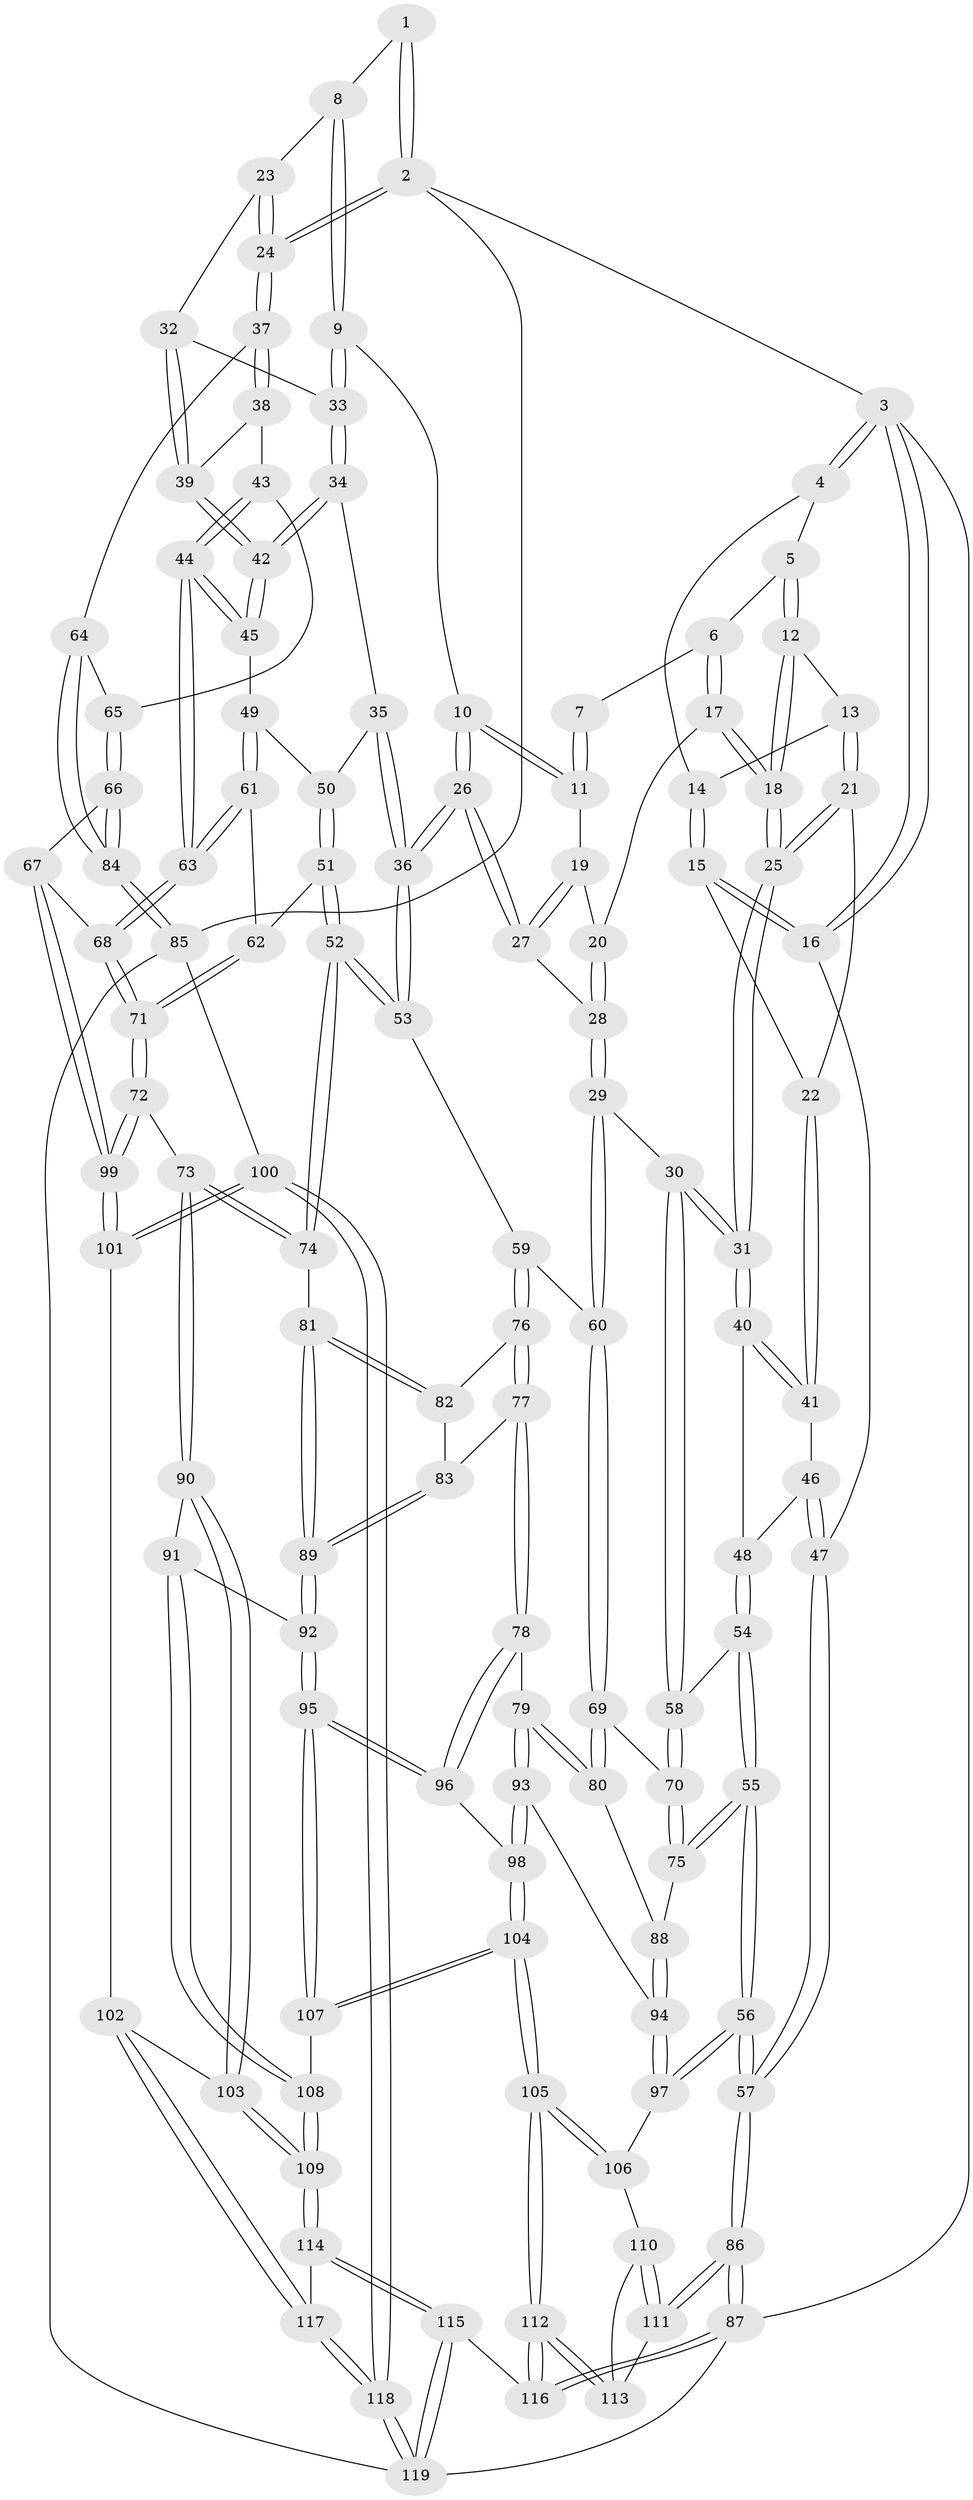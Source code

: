 // Generated by graph-tools (version 1.1) at 2025/50/03/09/25 03:50:59]
// undirected, 119 vertices, 294 edges
graph export_dot {
graph [start="1"]
  node [color=gray90,style=filled];
  1 [pos="+0.6379714655251907+0"];
  2 [pos="+1+0"];
  3 [pos="+0+0"];
  4 [pos="+0.09279364123736106+0"];
  5 [pos="+0.3145772092463922+0"];
  6 [pos="+0.3249077903849514+0"];
  7 [pos="+0.4426618336693306+0"];
  8 [pos="+0.6658725632975107+0"];
  9 [pos="+0.6055332890813069+0.13203075963112437"];
  10 [pos="+0.5780629094823546+0.14542905400006606"];
  11 [pos="+0.484795126630495+0.05649947323439609"];
  12 [pos="+0.17014434830212044+0.06235481278308995"];
  13 [pos="+0.12688406392334675+0.06373988678291177"];
  14 [pos="+0.09528078568982952+0.035978150675153885"];
  15 [pos="+0+0.15969976587129914"];
  16 [pos="+0+0.12247539525313662"];
  17 [pos="+0.31363807750022554+0.09869733276301167"];
  18 [pos="+0.20899470402760564+0.14759674227469244"];
  19 [pos="+0.44537123597778644+0.10464578873441162"];
  20 [pos="+0.3181826296682921+0.10385882922153966"];
  21 [pos="+0.09601127754567837+0.18368109971648558"];
  22 [pos="+0+0.17398072299046297"];
  23 [pos="+0.7972728131289446+0.12171035611323712"];
  24 [pos="+1+0"];
  25 [pos="+0.1617260931809158+0.20783943790453863"];
  26 [pos="+0.4957438027393275+0.278004372600968"];
  27 [pos="+0.47189695941482024+0.2706308702395447"];
  28 [pos="+0.387605040755376+0.2649617652627336"];
  29 [pos="+0.2845148110204562+0.3298917704977715"];
  30 [pos="+0.23738321984049235+0.33845090240555925"];
  31 [pos="+0.20063971132610922+0.2996384584717266"];
  32 [pos="+0.7915161777845012+0.1695315486536819"];
  33 [pos="+0.746254715386501+0.19877258675468235"];
  34 [pos="+0.724287578483242+0.26080434410543407"];
  35 [pos="+0.7067723759344806+0.28880045021110623"];
  36 [pos="+0.5316618830133549+0.32733926127249424"];
  37 [pos="+1+0.0018807996937676335"];
  38 [pos="+1+0.14051167324879096"];
  39 [pos="+0.8791082672526273+0.21593972800063188"];
  40 [pos="+0.08386353218102156+0.3251908840922784"];
  41 [pos="+0.04381500861006857+0.29268481023661613"];
  42 [pos="+0.8954684951527939+0.3502241374739801"];
  43 [pos="+0.9059243792589815+0.35811729039571194"];
  44 [pos="+0.9010932786384482+0.3573561432060176"];
  45 [pos="+0.895826827316944+0.3512961658082956"];
  46 [pos="+0.01971394911521656+0.325660046010183"];
  47 [pos="+0+0.35086070612717996"];
  48 [pos="+0.052663217565364594+0.36705436878857495"];
  49 [pos="+0.7504050531704737+0.366449490384083"];
  50 [pos="+0.7184376814329929+0.3146570931648879"];
  51 [pos="+0.6431132804476783+0.45165979613156204"];
  52 [pos="+0.5897005278646004+0.4560909914248879"];
  53 [pos="+0.5324208721581472+0.3388770269488891"];
  54 [pos="+0.032634639677709305+0.43846764397509025"];
  55 [pos="+0+0.546820195611495"];
  56 [pos="+0+0.5670028339669516"];
  57 [pos="+0+0.5675940625789337"];
  58 [pos="+0.21089388090465566+0.405610720555181"];
  59 [pos="+0.4077129618068007+0.4657746515870512"];
  60 [pos="+0.38262544564719525+0.45497850895904385"];
  61 [pos="+0.7429107701781926+0.43430788147223054"];
  62 [pos="+0.7153353823778305+0.45496232132904557"];
  63 [pos="+0.8473083577725437+0.46886289542513643"];
  64 [pos="+1+0.36204039057645343"];
  65 [pos="+0.9234406791961262+0.363307918303023"];
  66 [pos="+1+0.5891926787261218"];
  67 [pos="+0.9830970593769388+0.5885835863111514"];
  68 [pos="+0.8706397463656507+0.5616602692984408"];
  69 [pos="+0.2475808629077578+0.5345521073242048"];
  70 [pos="+0.22011249178374065+0.4803383160114337"];
  71 [pos="+0.7560984184697733+0.6267258002241762"];
  72 [pos="+0.7548127542645732+0.628271827843266"];
  73 [pos="+0.6671453472442729+0.6342375450770648"];
  74 [pos="+0.5693455834016453+0.5465923958062444"];
  75 [pos="+0.008354752824290847+0.561356807470193"];
  76 [pos="+0.41070562018542606+0.476763280576543"];
  77 [pos="+0.35174788278921726+0.5908871138262546"];
  78 [pos="+0.3193734506165701+0.6049103525854874"];
  79 [pos="+0.2708118949313717+0.577171031736591"];
  80 [pos="+0.25032153581287+0.5486728075873791"];
  81 [pos="+0.5638926711470132+0.5488084007303718"];
  82 [pos="+0.44787398107898246+0.5073141121503879"];
  83 [pos="+0.4188709767650017+0.5959073578440384"];
  84 [pos="+1+0.6318672154866599"];
  85 [pos="+1+0.8114547889172873"];
  86 [pos="+0+0.8380026518912652"];
  87 [pos="+0+1"];
  88 [pos="+0.12188172706097877+0.6072242784395834"];
  89 [pos="+0.487042207472894+0.6222368374964388"];
  90 [pos="+0.6386680859140375+0.6840660316198575"];
  91 [pos="+0.5238644542629547+0.7245298647556839"];
  92 [pos="+0.4861623801558272+0.6306356913274106"];
  93 [pos="+0.19990446690643116+0.6787127993342353"];
  94 [pos="+0.15580514331307763+0.6965631190341839"];
  95 [pos="+0.38267812769354054+0.7215406085016641"];
  96 [pos="+0.33129454503137606+0.6620659550484271"];
  97 [pos="+0.12769256623911407+0.7505941051757677"];
  98 [pos="+0.263208012664616+0.7254655089393229"];
  99 [pos="+0.8181697315947373+0.7933880723148135"];
  100 [pos="+0.8810541735503998+0.8580133199618143"];
  101 [pos="+0.8223761528866206+0.8220997959395241"];
  102 [pos="+0.7196410635557631+0.8562837341486911"];
  103 [pos="+0.6420341013822961+0.7374054631659901"];
  104 [pos="+0.2463532688638986+0.8407811995120209"];
  105 [pos="+0.23938744217968275+0.8486842319918524"];
  106 [pos="+0.13280472075574407+0.773712378341528"];
  107 [pos="+0.3942441744164463+0.7676839582237658"];
  108 [pos="+0.4838324225093142+0.8242793034218575"];
  109 [pos="+0.5061519540902318+0.8733871639304116"];
  110 [pos="+0.049641336049123234+0.8404954980702428"];
  111 [pos="+0+0.8466361681148169"];
  112 [pos="+0.25488809958322506+1"];
  113 [pos="+0.12621086239528467+0.9772126803869702"];
  114 [pos="+0.5160668638442357+0.9159234022909261"];
  115 [pos="+0.41364714806288516+1"];
  116 [pos="+0.2785931515594948+1"];
  117 [pos="+0.6898678624908552+0.8821960100093581"];
  118 [pos="+0.8064584548380241+1"];
  119 [pos="+0.8061972146087014+1"];
  1 -- 2;
  1 -- 2;
  1 -- 8;
  2 -- 3;
  2 -- 24;
  2 -- 24;
  2 -- 85;
  3 -- 4;
  3 -- 4;
  3 -- 16;
  3 -- 16;
  3 -- 87;
  4 -- 5;
  4 -- 14;
  5 -- 6;
  5 -- 12;
  5 -- 12;
  6 -- 7;
  6 -- 17;
  6 -- 17;
  7 -- 11;
  7 -- 11;
  8 -- 9;
  8 -- 9;
  8 -- 23;
  9 -- 10;
  9 -- 33;
  9 -- 33;
  10 -- 11;
  10 -- 11;
  10 -- 26;
  10 -- 26;
  11 -- 19;
  12 -- 13;
  12 -- 18;
  12 -- 18;
  13 -- 14;
  13 -- 21;
  13 -- 21;
  14 -- 15;
  14 -- 15;
  15 -- 16;
  15 -- 16;
  15 -- 22;
  16 -- 47;
  17 -- 18;
  17 -- 18;
  17 -- 20;
  18 -- 25;
  18 -- 25;
  19 -- 20;
  19 -- 27;
  19 -- 27;
  20 -- 28;
  20 -- 28;
  21 -- 22;
  21 -- 25;
  21 -- 25;
  22 -- 41;
  22 -- 41;
  23 -- 24;
  23 -- 24;
  23 -- 32;
  24 -- 37;
  24 -- 37;
  25 -- 31;
  25 -- 31;
  26 -- 27;
  26 -- 27;
  26 -- 36;
  26 -- 36;
  27 -- 28;
  28 -- 29;
  28 -- 29;
  29 -- 30;
  29 -- 60;
  29 -- 60;
  30 -- 31;
  30 -- 31;
  30 -- 58;
  30 -- 58;
  31 -- 40;
  31 -- 40;
  32 -- 33;
  32 -- 39;
  32 -- 39;
  33 -- 34;
  33 -- 34;
  34 -- 35;
  34 -- 42;
  34 -- 42;
  35 -- 36;
  35 -- 36;
  35 -- 50;
  36 -- 53;
  36 -- 53;
  37 -- 38;
  37 -- 38;
  37 -- 64;
  38 -- 39;
  38 -- 43;
  39 -- 42;
  39 -- 42;
  40 -- 41;
  40 -- 41;
  40 -- 48;
  41 -- 46;
  42 -- 45;
  42 -- 45;
  43 -- 44;
  43 -- 44;
  43 -- 65;
  44 -- 45;
  44 -- 45;
  44 -- 63;
  44 -- 63;
  45 -- 49;
  46 -- 47;
  46 -- 47;
  46 -- 48;
  47 -- 57;
  47 -- 57;
  48 -- 54;
  48 -- 54;
  49 -- 50;
  49 -- 61;
  49 -- 61;
  50 -- 51;
  50 -- 51;
  51 -- 52;
  51 -- 52;
  51 -- 62;
  52 -- 53;
  52 -- 53;
  52 -- 74;
  52 -- 74;
  53 -- 59;
  54 -- 55;
  54 -- 55;
  54 -- 58;
  55 -- 56;
  55 -- 56;
  55 -- 75;
  55 -- 75;
  56 -- 57;
  56 -- 57;
  56 -- 97;
  56 -- 97;
  57 -- 86;
  57 -- 86;
  58 -- 70;
  58 -- 70;
  59 -- 60;
  59 -- 76;
  59 -- 76;
  60 -- 69;
  60 -- 69;
  61 -- 62;
  61 -- 63;
  61 -- 63;
  62 -- 71;
  62 -- 71;
  63 -- 68;
  63 -- 68;
  64 -- 65;
  64 -- 84;
  64 -- 84;
  65 -- 66;
  65 -- 66;
  66 -- 67;
  66 -- 84;
  66 -- 84;
  67 -- 68;
  67 -- 99;
  67 -- 99;
  68 -- 71;
  68 -- 71;
  69 -- 70;
  69 -- 80;
  69 -- 80;
  70 -- 75;
  70 -- 75;
  71 -- 72;
  71 -- 72;
  72 -- 73;
  72 -- 99;
  72 -- 99;
  73 -- 74;
  73 -- 74;
  73 -- 90;
  73 -- 90;
  74 -- 81;
  75 -- 88;
  76 -- 77;
  76 -- 77;
  76 -- 82;
  77 -- 78;
  77 -- 78;
  77 -- 83;
  78 -- 79;
  78 -- 96;
  78 -- 96;
  79 -- 80;
  79 -- 80;
  79 -- 93;
  79 -- 93;
  80 -- 88;
  81 -- 82;
  81 -- 82;
  81 -- 89;
  81 -- 89;
  82 -- 83;
  83 -- 89;
  83 -- 89;
  84 -- 85;
  84 -- 85;
  85 -- 100;
  85 -- 119;
  86 -- 87;
  86 -- 87;
  86 -- 111;
  86 -- 111;
  87 -- 116;
  87 -- 116;
  87 -- 119;
  88 -- 94;
  88 -- 94;
  89 -- 92;
  89 -- 92;
  90 -- 91;
  90 -- 103;
  90 -- 103;
  91 -- 92;
  91 -- 108;
  91 -- 108;
  92 -- 95;
  92 -- 95;
  93 -- 94;
  93 -- 98;
  93 -- 98;
  94 -- 97;
  94 -- 97;
  95 -- 96;
  95 -- 96;
  95 -- 107;
  95 -- 107;
  96 -- 98;
  97 -- 106;
  98 -- 104;
  98 -- 104;
  99 -- 101;
  99 -- 101;
  100 -- 101;
  100 -- 101;
  100 -- 118;
  100 -- 118;
  101 -- 102;
  102 -- 103;
  102 -- 117;
  102 -- 117;
  103 -- 109;
  103 -- 109;
  104 -- 105;
  104 -- 105;
  104 -- 107;
  104 -- 107;
  105 -- 106;
  105 -- 106;
  105 -- 112;
  105 -- 112;
  106 -- 110;
  107 -- 108;
  108 -- 109;
  108 -- 109;
  109 -- 114;
  109 -- 114;
  110 -- 111;
  110 -- 111;
  110 -- 113;
  111 -- 113;
  112 -- 113;
  112 -- 113;
  112 -- 116;
  112 -- 116;
  114 -- 115;
  114 -- 115;
  114 -- 117;
  115 -- 116;
  115 -- 119;
  115 -- 119;
  117 -- 118;
  117 -- 118;
  118 -- 119;
  118 -- 119;
}
